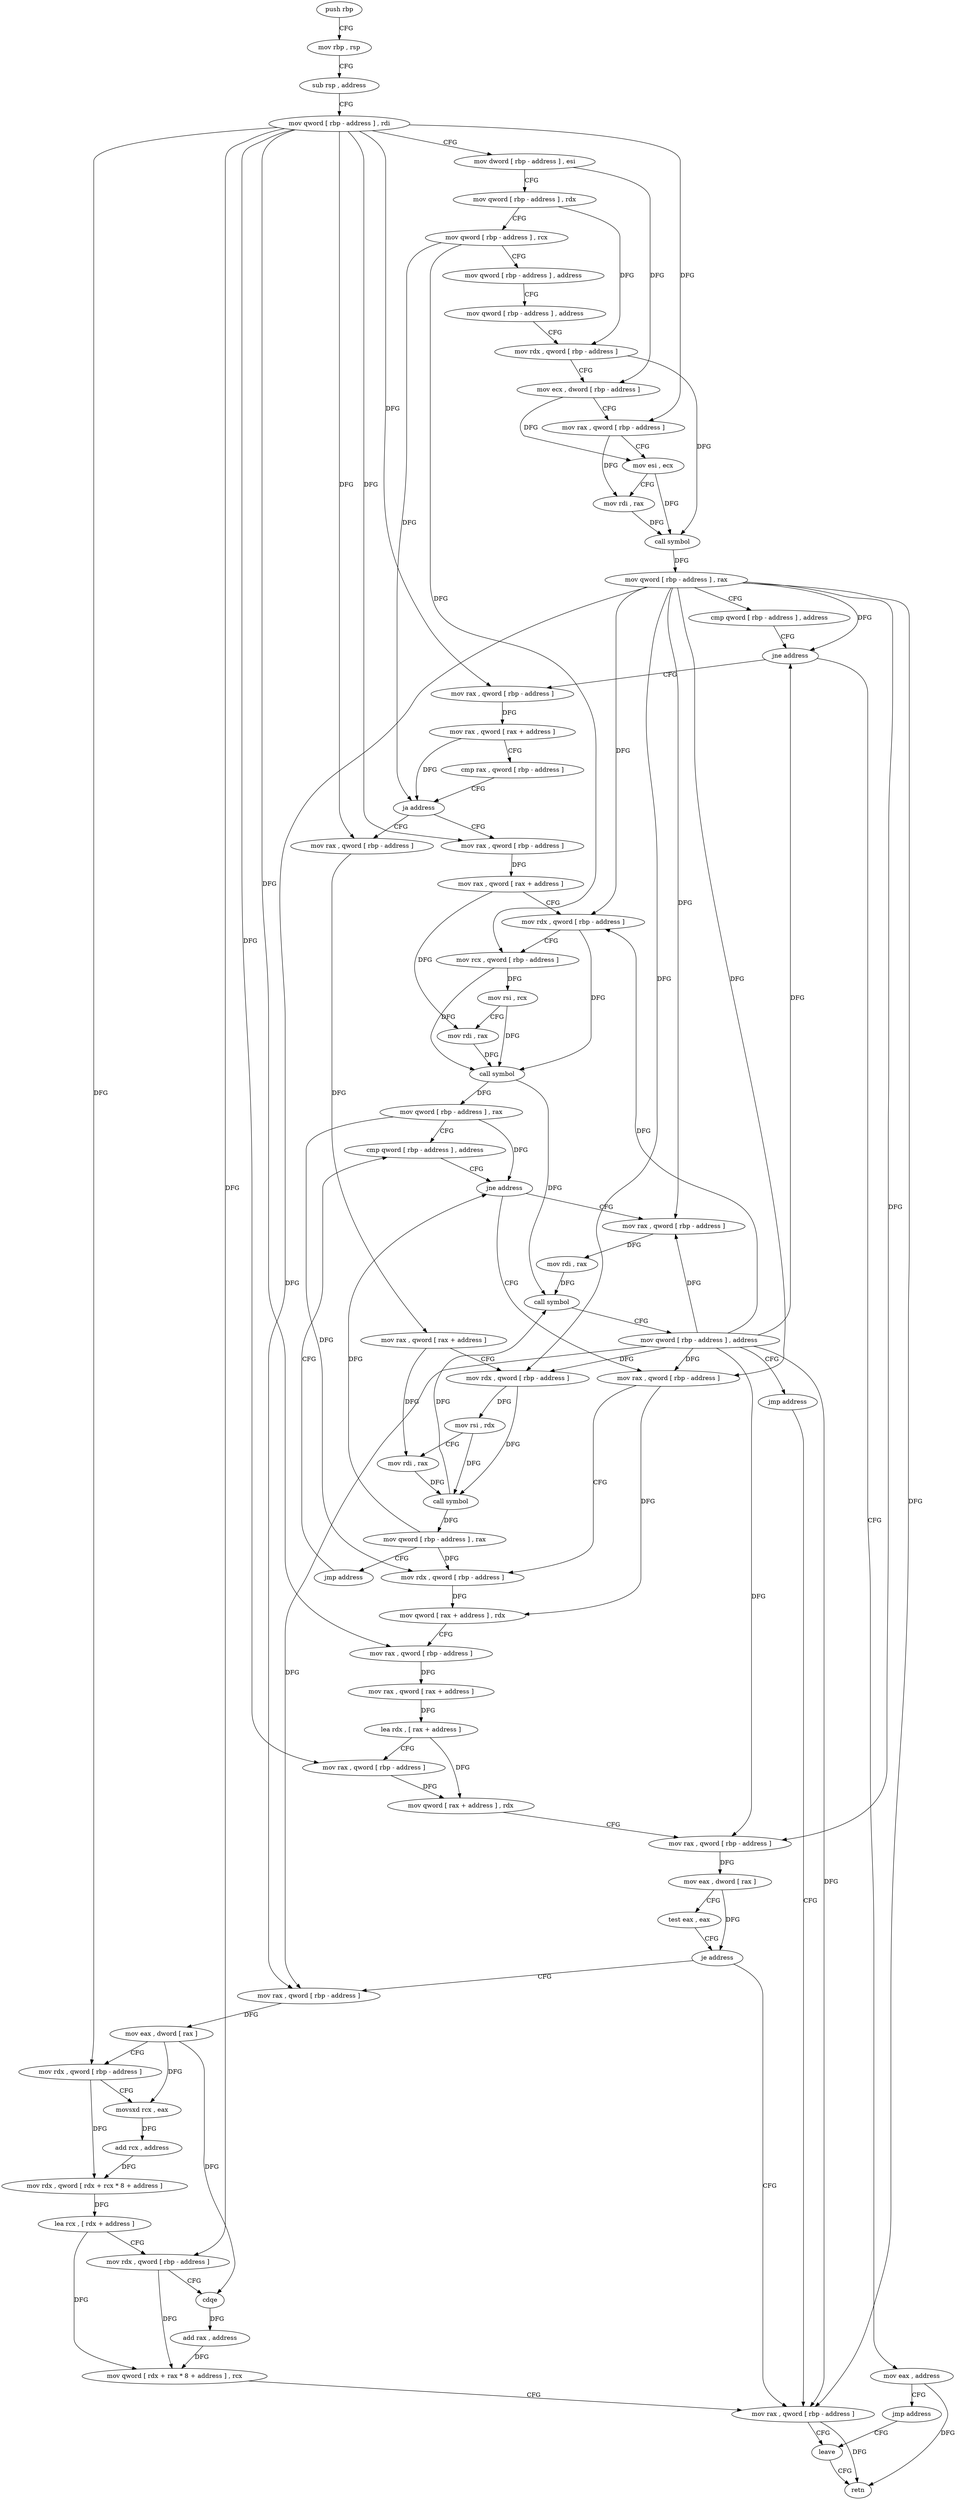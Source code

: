 digraph "func" {
"81571" [label = "push rbp" ]
"81572" [label = "mov rbp , rsp" ]
"81575" [label = "sub rsp , address" ]
"81579" [label = "mov qword [ rbp - address ] , rdi" ]
"81583" [label = "mov dword [ rbp - address ] , esi" ]
"81586" [label = "mov qword [ rbp - address ] , rdx" ]
"81590" [label = "mov qword [ rbp - address ] , rcx" ]
"81594" [label = "mov qword [ rbp - address ] , address" ]
"81602" [label = "mov qword [ rbp - address ] , address" ]
"81610" [label = "mov rdx , qword [ rbp - address ]" ]
"81614" [label = "mov ecx , dword [ rbp - address ]" ]
"81617" [label = "mov rax , qword [ rbp - address ]" ]
"81621" [label = "mov esi , ecx" ]
"81623" [label = "mov rdi , rax" ]
"81626" [label = "call symbol" ]
"81631" [label = "mov qword [ rbp - address ] , rax" ]
"81635" [label = "cmp qword [ rbp - address ] , address" ]
"81640" [label = "jne address" ]
"81652" [label = "mov rax , qword [ rbp - address ]" ]
"81642" [label = "mov eax , address" ]
"81656" [label = "mov rax , qword [ rax + address ]" ]
"81663" [label = "cmp rax , qword [ rbp - address ]" ]
"81667" [label = "ja address" ]
"81701" [label = "mov rax , qword [ rbp - address ]" ]
"81669" [label = "mov rax , qword [ rbp - address ]" ]
"81647" [label = "jmp address" ]
"81857" [label = "leave" ]
"81705" [label = "mov rax , qword [ rax + address ]" ]
"81712" [label = "mov rdx , qword [ rbp - address ]" ]
"81716" [label = "mov rcx , qword [ rbp - address ]" ]
"81720" [label = "mov rsi , rcx" ]
"81723" [label = "mov rdi , rax" ]
"81726" [label = "call symbol" ]
"81731" [label = "mov qword [ rbp - address ] , rax" ]
"81735" [label = "cmp qword [ rbp - address ] , address" ]
"81673" [label = "mov rax , qword [ rax + address ]" ]
"81680" [label = "mov rdx , qword [ rbp - address ]" ]
"81684" [label = "mov rsi , rdx" ]
"81687" [label = "mov rdi , rax" ]
"81690" [label = "call symbol" ]
"81695" [label = "mov qword [ rbp - address ] , rax" ]
"81699" [label = "jmp address" ]
"81858" [label = "retn" ]
"81764" [label = "mov rax , qword [ rbp - address ]" ]
"81768" [label = "mov rdx , qword [ rbp - address ]" ]
"81772" [label = "mov qword [ rax + address ] , rdx" ]
"81776" [label = "mov rax , qword [ rbp - address ]" ]
"81780" [label = "mov rax , qword [ rax + address ]" ]
"81787" [label = "lea rdx , [ rax + address ]" ]
"81791" [label = "mov rax , qword [ rbp - address ]" ]
"81795" [label = "mov qword [ rax + address ] , rdx" ]
"81802" [label = "mov rax , qword [ rbp - address ]" ]
"81806" [label = "mov eax , dword [ rax ]" ]
"81808" [label = "test eax , eax" ]
"81810" [label = "je address" ]
"81853" [label = "mov rax , qword [ rbp - address ]" ]
"81812" [label = "mov rax , qword [ rbp - address ]" ]
"81742" [label = "mov rax , qword [ rbp - address ]" ]
"81746" [label = "mov rdi , rax" ]
"81749" [label = "call symbol" ]
"81754" [label = "mov qword [ rbp - address ] , address" ]
"81762" [label = "jmp address" ]
"81740" [label = "jne address" ]
"81816" [label = "mov eax , dword [ rax ]" ]
"81818" [label = "mov rdx , qword [ rbp - address ]" ]
"81822" [label = "movsxd rcx , eax" ]
"81825" [label = "add rcx , address" ]
"81829" [label = "mov rdx , qword [ rdx + rcx * 8 + address ]" ]
"81834" [label = "lea rcx , [ rdx + address ]" ]
"81838" [label = "mov rdx , qword [ rbp - address ]" ]
"81842" [label = "cdqe" ]
"81844" [label = "add rax , address" ]
"81848" [label = "mov qword [ rdx + rax * 8 + address ] , rcx" ]
"81571" -> "81572" [ label = "CFG" ]
"81572" -> "81575" [ label = "CFG" ]
"81575" -> "81579" [ label = "CFG" ]
"81579" -> "81583" [ label = "CFG" ]
"81579" -> "81617" [ label = "DFG" ]
"81579" -> "81652" [ label = "DFG" ]
"81579" -> "81701" [ label = "DFG" ]
"81579" -> "81669" [ label = "DFG" ]
"81579" -> "81776" [ label = "DFG" ]
"81579" -> "81791" [ label = "DFG" ]
"81579" -> "81818" [ label = "DFG" ]
"81579" -> "81838" [ label = "DFG" ]
"81583" -> "81586" [ label = "CFG" ]
"81583" -> "81614" [ label = "DFG" ]
"81586" -> "81590" [ label = "CFG" ]
"81586" -> "81610" [ label = "DFG" ]
"81590" -> "81594" [ label = "CFG" ]
"81590" -> "81667" [ label = "DFG" ]
"81590" -> "81716" [ label = "DFG" ]
"81594" -> "81602" [ label = "CFG" ]
"81602" -> "81610" [ label = "CFG" ]
"81610" -> "81614" [ label = "CFG" ]
"81610" -> "81626" [ label = "DFG" ]
"81614" -> "81617" [ label = "CFG" ]
"81614" -> "81621" [ label = "DFG" ]
"81617" -> "81621" [ label = "CFG" ]
"81617" -> "81623" [ label = "DFG" ]
"81621" -> "81623" [ label = "CFG" ]
"81621" -> "81626" [ label = "DFG" ]
"81623" -> "81626" [ label = "DFG" ]
"81626" -> "81631" [ label = "DFG" ]
"81631" -> "81635" [ label = "CFG" ]
"81631" -> "81640" [ label = "DFG" ]
"81631" -> "81712" [ label = "DFG" ]
"81631" -> "81680" [ label = "DFG" ]
"81631" -> "81764" [ label = "DFG" ]
"81631" -> "81802" [ label = "DFG" ]
"81631" -> "81742" [ label = "DFG" ]
"81631" -> "81853" [ label = "DFG" ]
"81631" -> "81812" [ label = "DFG" ]
"81635" -> "81640" [ label = "CFG" ]
"81640" -> "81652" [ label = "CFG" ]
"81640" -> "81642" [ label = "CFG" ]
"81652" -> "81656" [ label = "DFG" ]
"81642" -> "81647" [ label = "CFG" ]
"81642" -> "81858" [ label = "DFG" ]
"81656" -> "81663" [ label = "CFG" ]
"81656" -> "81667" [ label = "DFG" ]
"81663" -> "81667" [ label = "CFG" ]
"81667" -> "81701" [ label = "CFG" ]
"81667" -> "81669" [ label = "CFG" ]
"81701" -> "81705" [ label = "DFG" ]
"81669" -> "81673" [ label = "DFG" ]
"81647" -> "81857" [ label = "CFG" ]
"81857" -> "81858" [ label = "CFG" ]
"81705" -> "81712" [ label = "CFG" ]
"81705" -> "81723" [ label = "DFG" ]
"81712" -> "81716" [ label = "CFG" ]
"81712" -> "81726" [ label = "DFG" ]
"81716" -> "81720" [ label = "DFG" ]
"81716" -> "81726" [ label = "DFG" ]
"81720" -> "81723" [ label = "CFG" ]
"81720" -> "81726" [ label = "DFG" ]
"81723" -> "81726" [ label = "DFG" ]
"81726" -> "81731" [ label = "DFG" ]
"81726" -> "81749" [ label = "DFG" ]
"81731" -> "81735" [ label = "CFG" ]
"81731" -> "81740" [ label = "DFG" ]
"81731" -> "81768" [ label = "DFG" ]
"81735" -> "81740" [ label = "CFG" ]
"81673" -> "81680" [ label = "CFG" ]
"81673" -> "81687" [ label = "DFG" ]
"81680" -> "81684" [ label = "DFG" ]
"81680" -> "81690" [ label = "DFG" ]
"81684" -> "81687" [ label = "CFG" ]
"81684" -> "81690" [ label = "DFG" ]
"81687" -> "81690" [ label = "DFG" ]
"81690" -> "81695" [ label = "DFG" ]
"81690" -> "81749" [ label = "DFG" ]
"81695" -> "81699" [ label = "CFG" ]
"81695" -> "81740" [ label = "DFG" ]
"81695" -> "81768" [ label = "DFG" ]
"81699" -> "81735" [ label = "CFG" ]
"81764" -> "81768" [ label = "CFG" ]
"81764" -> "81772" [ label = "DFG" ]
"81768" -> "81772" [ label = "DFG" ]
"81772" -> "81776" [ label = "CFG" ]
"81776" -> "81780" [ label = "DFG" ]
"81780" -> "81787" [ label = "DFG" ]
"81787" -> "81791" [ label = "CFG" ]
"81787" -> "81795" [ label = "DFG" ]
"81791" -> "81795" [ label = "DFG" ]
"81795" -> "81802" [ label = "CFG" ]
"81802" -> "81806" [ label = "DFG" ]
"81806" -> "81808" [ label = "CFG" ]
"81806" -> "81810" [ label = "DFG" ]
"81808" -> "81810" [ label = "CFG" ]
"81810" -> "81853" [ label = "CFG" ]
"81810" -> "81812" [ label = "CFG" ]
"81853" -> "81857" [ label = "CFG" ]
"81853" -> "81858" [ label = "DFG" ]
"81812" -> "81816" [ label = "DFG" ]
"81742" -> "81746" [ label = "DFG" ]
"81746" -> "81749" [ label = "DFG" ]
"81749" -> "81754" [ label = "CFG" ]
"81754" -> "81762" [ label = "CFG" ]
"81754" -> "81640" [ label = "DFG" ]
"81754" -> "81712" [ label = "DFG" ]
"81754" -> "81680" [ label = "DFG" ]
"81754" -> "81764" [ label = "DFG" ]
"81754" -> "81802" [ label = "DFG" ]
"81754" -> "81742" [ label = "DFG" ]
"81754" -> "81853" [ label = "DFG" ]
"81754" -> "81812" [ label = "DFG" ]
"81762" -> "81853" [ label = "CFG" ]
"81740" -> "81764" [ label = "CFG" ]
"81740" -> "81742" [ label = "CFG" ]
"81816" -> "81818" [ label = "CFG" ]
"81816" -> "81822" [ label = "DFG" ]
"81816" -> "81842" [ label = "DFG" ]
"81818" -> "81822" [ label = "CFG" ]
"81818" -> "81829" [ label = "DFG" ]
"81822" -> "81825" [ label = "DFG" ]
"81825" -> "81829" [ label = "DFG" ]
"81829" -> "81834" [ label = "DFG" ]
"81834" -> "81838" [ label = "CFG" ]
"81834" -> "81848" [ label = "DFG" ]
"81838" -> "81842" [ label = "CFG" ]
"81838" -> "81848" [ label = "DFG" ]
"81842" -> "81844" [ label = "DFG" ]
"81844" -> "81848" [ label = "DFG" ]
"81848" -> "81853" [ label = "CFG" ]
}
